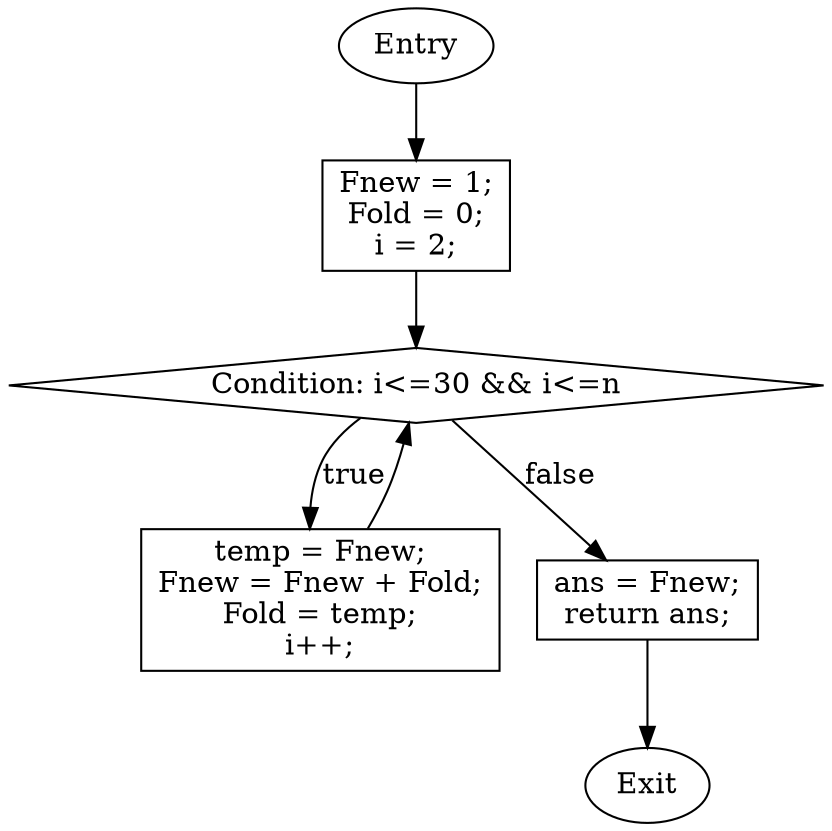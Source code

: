 digraph CFG_fib {
    node [shape=box];
    entry [label="Entry", shape=ellipse];
    exit [label="Exit", shape=ellipse];
    node1 [label="Fnew = 1;\nFold = 0;\ni = 2;"];
    node2 [label="Condition: i<=30 && i<=n", shape=diamond];
    node3 [label="temp = Fnew;\nFnew = Fnew + Fold;\nFold = temp;\ni++;"];
    node4 [label="ans = Fnew;\nreturn ans;"];

    entry -> node1;
    node1 -> node2;
    node2 -> node3 [label="true"];
    node2 -> node4 [label="false"];
    node3 -> node2;
    node4 -> exit;
}